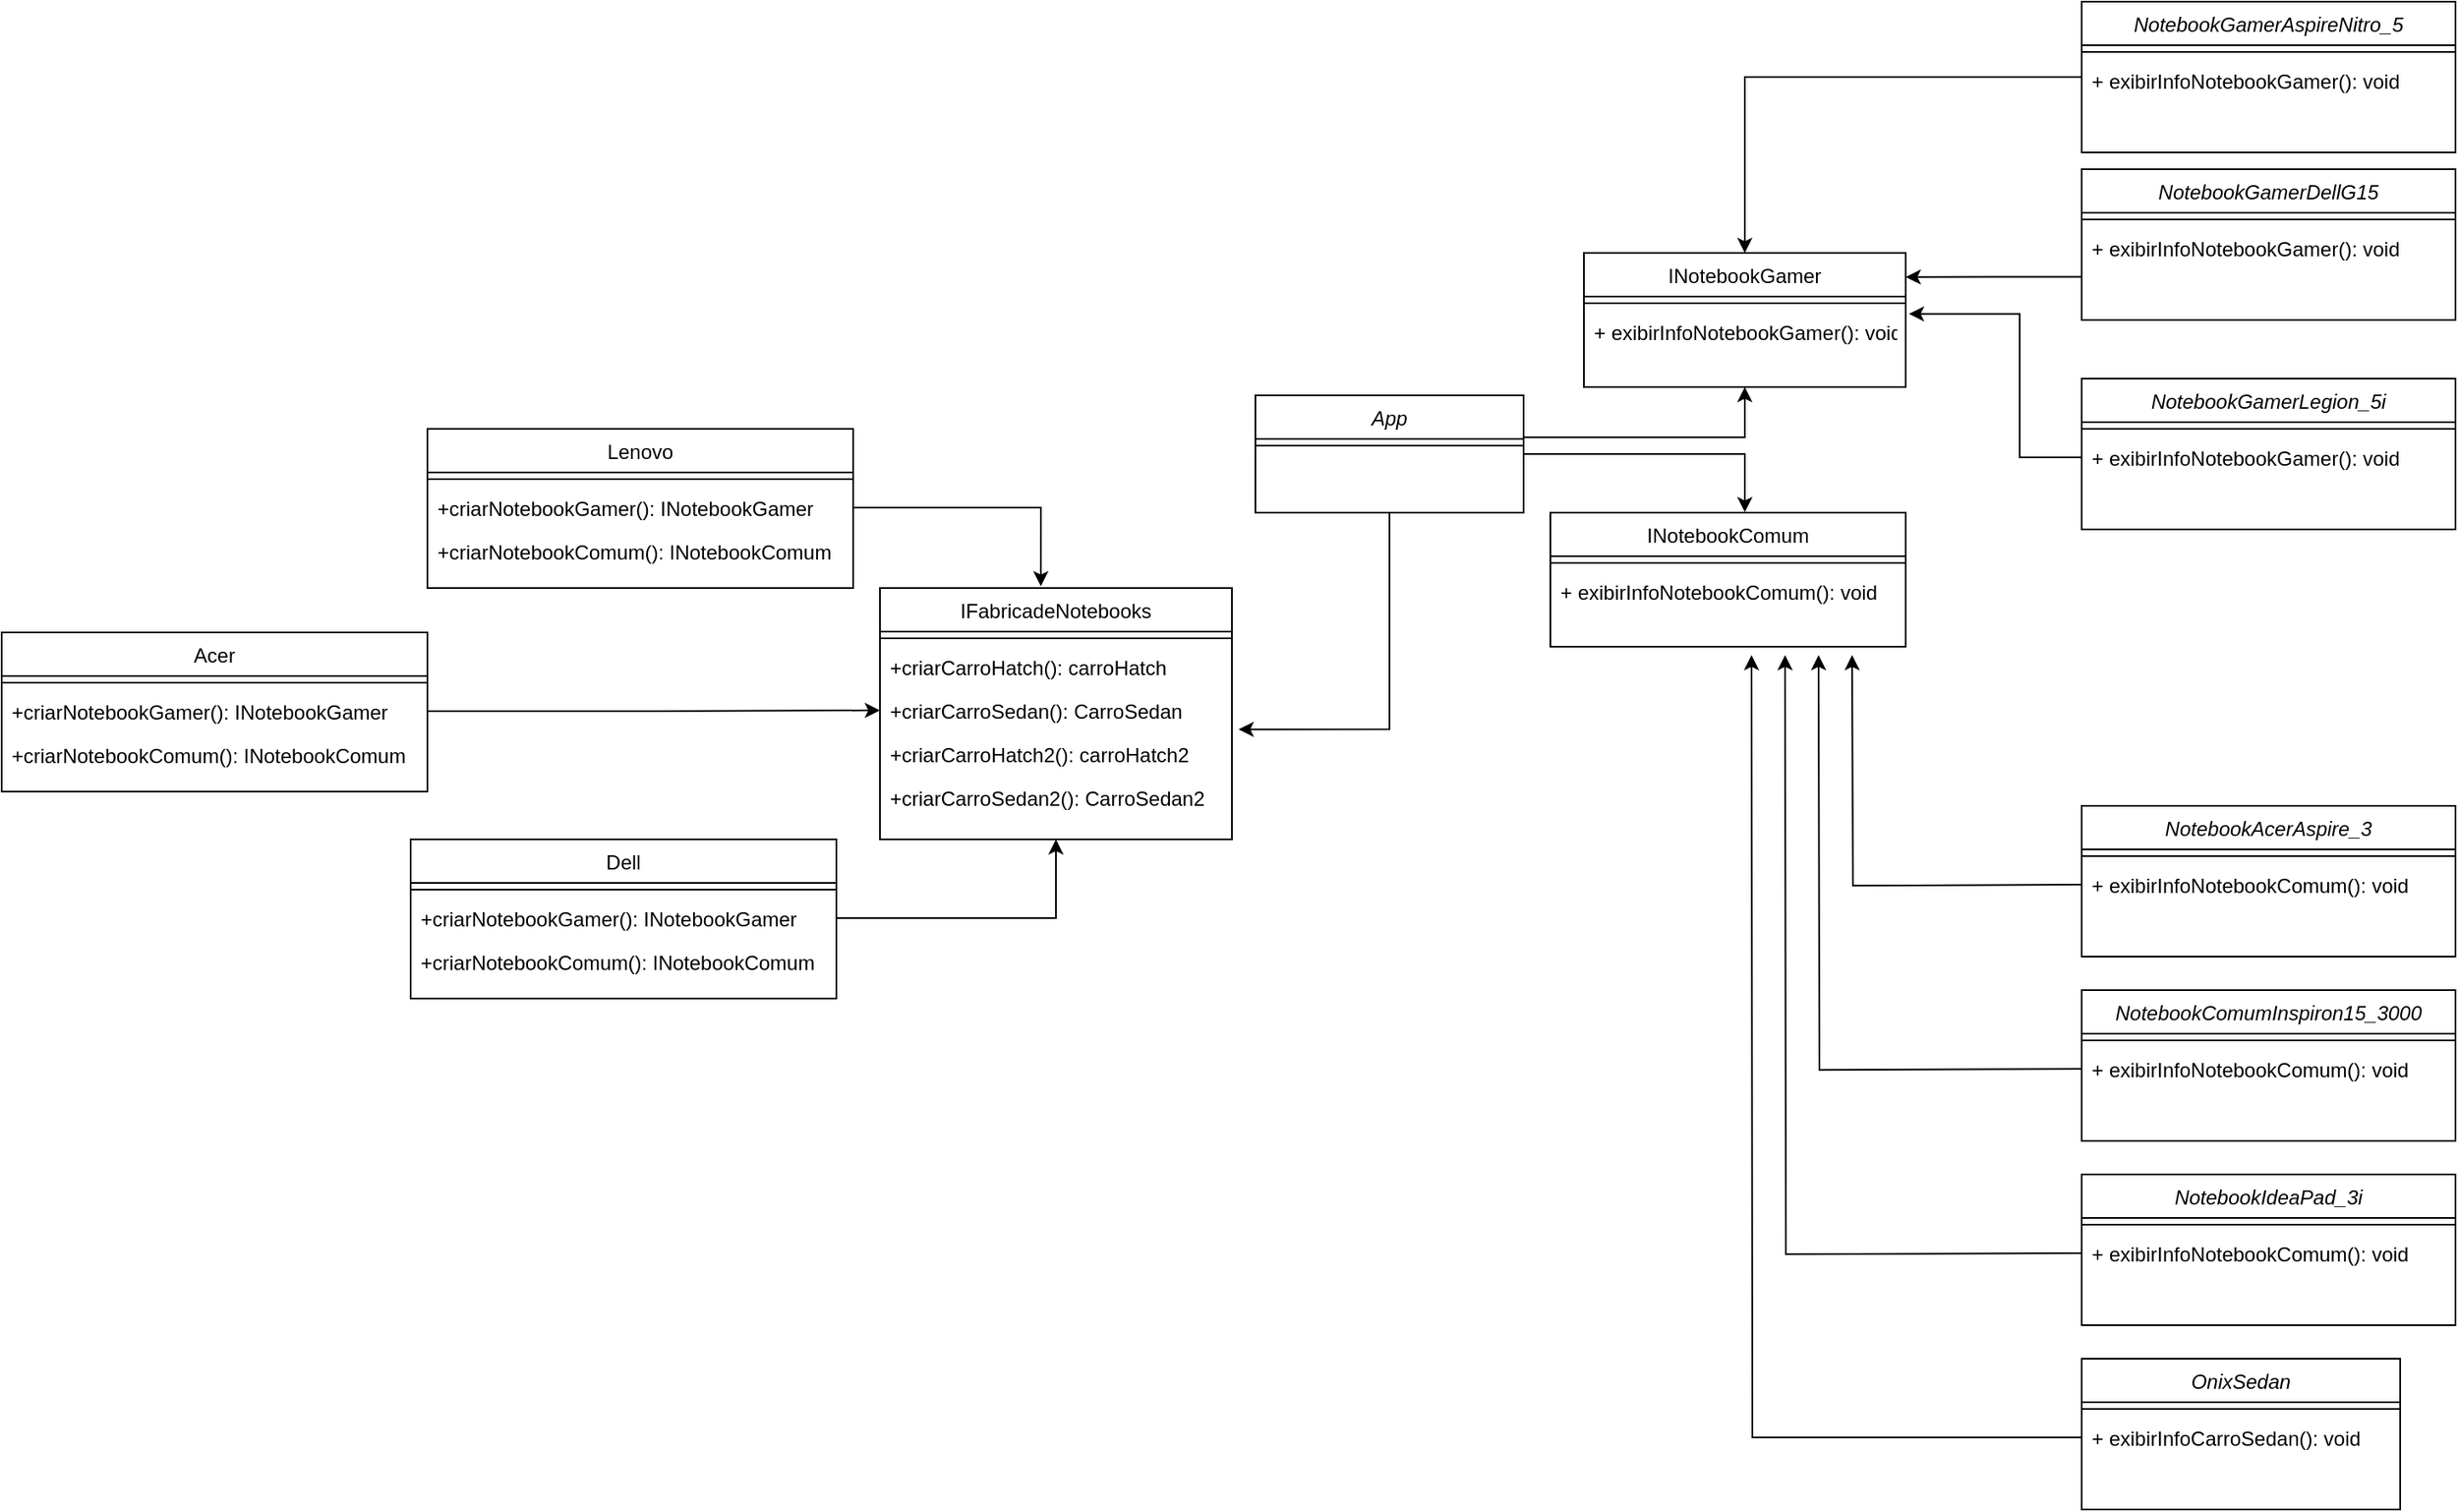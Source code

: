<mxfile version="19.0.3" type="device"><diagram id="C5RBs43oDa-KdzZeNtuy" name="Page-1"><mxGraphModel dx="2131" dy="1810" grid="1" gridSize="10" guides="1" tooltips="1" connect="1" arrows="1" fold="1" page="1" pageScale="1" pageWidth="827" pageHeight="1169" math="0" shadow="0"><root><mxCell id="WIyWlLk6GJQsqaUBKTNV-0"/><mxCell id="WIyWlLk6GJQsqaUBKTNV-1" parent="WIyWlLk6GJQsqaUBKTNV-0"/><mxCell id="eFwMHyjECzt4wCzUsPAu-46" style="edgeStyle=orthogonalEdgeStyle;rounded=0;orthogonalLoop=1;jettySize=auto;html=1;entryX=1.019;entryY=-0.064;entryDx=0;entryDy=0;entryPerimeter=0;" edge="1" parent="WIyWlLk6GJQsqaUBKTNV-1" source="zkfFHV4jXpPFQw0GAbJ--0" target="eFwMHyjECzt4wCzUsPAu-10"><mxGeometry relative="1" as="geometry"/></mxCell><mxCell id="eFwMHyjECzt4wCzUsPAu-48" style="edgeStyle=orthogonalEdgeStyle;rounded=0;orthogonalLoop=1;jettySize=auto;html=1;entryX=0.5;entryY=1;entryDx=0;entryDy=0;exitX=1;exitY=0.25;exitDx=0;exitDy=0;" edge="1" parent="WIyWlLk6GJQsqaUBKTNV-1" source="zkfFHV4jXpPFQw0GAbJ--0" target="zkfFHV4jXpPFQw0GAbJ--17"><mxGeometry relative="1" as="geometry"><Array as="points"><mxPoint x="494" y="100"/><mxPoint x="626" y="100"/></Array></mxGeometry></mxCell><mxCell id="eFwMHyjECzt4wCzUsPAu-51" style="edgeStyle=orthogonalEdgeStyle;rounded=0;orthogonalLoop=1;jettySize=auto;html=1;entryX=0.55;entryY=-0.004;entryDx=0;entryDy=0;entryPerimeter=0;" edge="1" parent="WIyWlLk6GJQsqaUBKTNV-1" source="zkfFHV4jXpPFQw0GAbJ--0" target="eFwMHyjECzt4wCzUsPAu-15"><mxGeometry relative="1" as="geometry"><Array as="points"><mxPoint x="626" y="110"/><mxPoint x="626" y="145"/></Array></mxGeometry></mxCell><mxCell id="zkfFHV4jXpPFQw0GAbJ--0" value="App" style="swimlane;fontStyle=2;align=center;verticalAlign=top;childLayout=stackLayout;horizontal=1;startSize=26;horizontalStack=0;resizeParent=1;resizeLast=0;collapsible=1;marginBottom=0;rounded=0;shadow=0;strokeWidth=1;" parent="WIyWlLk6GJQsqaUBKTNV-1" vertex="1"><mxGeometry x="334" y="75" width="160" height="70" as="geometry"><mxRectangle x="230" y="140" width="160" height="26" as="alternateBounds"/></mxGeometry></mxCell><mxCell id="zkfFHV4jXpPFQw0GAbJ--4" value="" style="line;html=1;strokeWidth=1;align=left;verticalAlign=middle;spacingTop=-1;spacingLeft=3;spacingRight=3;rotatable=0;labelPosition=right;points=[];portConstraint=eastwest;" parent="zkfFHV4jXpPFQw0GAbJ--0" vertex="1"><mxGeometry y="26" width="160" height="8" as="geometry"/></mxCell><mxCell id="zkfFHV4jXpPFQw0GAbJ--13" value="IFabricadeNotebooks" style="swimlane;fontStyle=0;align=center;verticalAlign=top;childLayout=stackLayout;horizontal=1;startSize=26;horizontalStack=0;resizeParent=1;resizeLast=0;collapsible=1;marginBottom=0;rounded=0;shadow=0;strokeWidth=1;" parent="WIyWlLk6GJQsqaUBKTNV-1" vertex="1"><mxGeometry x="110" y="190" width="210" height="150" as="geometry"><mxRectangle x="340" y="380" width="170" height="26" as="alternateBounds"/></mxGeometry></mxCell><mxCell id="zkfFHV4jXpPFQw0GAbJ--15" value="" style="line;html=1;strokeWidth=1;align=left;verticalAlign=middle;spacingTop=-1;spacingLeft=3;spacingRight=3;rotatable=0;labelPosition=right;points=[];portConstraint=eastwest;" parent="zkfFHV4jXpPFQw0GAbJ--13" vertex="1"><mxGeometry y="26" width="210" height="8" as="geometry"/></mxCell><mxCell id="eFwMHyjECzt4wCzUsPAu-9" value="+criarCarroHatch(): carroHatch" style="text;align=left;verticalAlign=top;spacingLeft=4;spacingRight=4;overflow=hidden;rotatable=0;points=[[0,0.5],[1,0.5]];portConstraint=eastwest;" vertex="1" parent="zkfFHV4jXpPFQw0GAbJ--13"><mxGeometry y="34" width="210" height="26" as="geometry"/></mxCell><mxCell id="eFwMHyjECzt4wCzUsPAu-11" value="+criarCarroSedan(): CarroSedan" style="text;align=left;verticalAlign=top;spacingLeft=4;spacingRight=4;overflow=hidden;rotatable=0;points=[[0,0.5],[1,0.5]];portConstraint=eastwest;" vertex="1" parent="zkfFHV4jXpPFQw0GAbJ--13"><mxGeometry y="60" width="210" height="26" as="geometry"/></mxCell><mxCell id="eFwMHyjECzt4wCzUsPAu-10" value="+criarCarroHatch2(): carroHatch2" style="text;align=left;verticalAlign=top;spacingLeft=4;spacingRight=4;overflow=hidden;rotatable=0;points=[[0,0.5],[1,0.5]];portConstraint=eastwest;" vertex="1" parent="zkfFHV4jXpPFQw0GAbJ--13"><mxGeometry y="86" width="210" height="26" as="geometry"/></mxCell><mxCell id="eFwMHyjECzt4wCzUsPAu-12" value="+criarCarroSedan2(): CarroSedan2" style="text;align=left;verticalAlign=top;spacingLeft=4;spacingRight=4;overflow=hidden;rotatable=0;points=[[0,0.5],[1,0.5]];portConstraint=eastwest;" vertex="1" parent="zkfFHV4jXpPFQw0GAbJ--13"><mxGeometry y="112" width="210" height="26" as="geometry"/></mxCell><mxCell id="zkfFHV4jXpPFQw0GAbJ--17" value="INotebookGamer" style="swimlane;fontStyle=0;align=center;verticalAlign=top;childLayout=stackLayout;horizontal=1;startSize=26;horizontalStack=0;resizeParent=1;resizeLast=0;collapsible=1;marginBottom=0;rounded=0;shadow=0;strokeWidth=1;" parent="WIyWlLk6GJQsqaUBKTNV-1" vertex="1"><mxGeometry x="530" y="-10" width="192" height="80" as="geometry"><mxRectangle x="550" y="140" width="160" height="26" as="alternateBounds"/></mxGeometry></mxCell><mxCell id="zkfFHV4jXpPFQw0GAbJ--23" value="" style="line;html=1;strokeWidth=1;align=left;verticalAlign=middle;spacingTop=-1;spacingLeft=3;spacingRight=3;rotatable=0;labelPosition=right;points=[];portConstraint=eastwest;" parent="zkfFHV4jXpPFQw0GAbJ--17" vertex="1"><mxGeometry y="26" width="192" height="8" as="geometry"/></mxCell><mxCell id="zkfFHV4jXpPFQw0GAbJ--24" value="+ exibirInfoNotebookGamer(): void" style="text;align=left;verticalAlign=top;spacingLeft=4;spacingRight=4;overflow=hidden;rotatable=0;points=[[0,0.5],[1,0.5]];portConstraint=eastwest;" parent="zkfFHV4jXpPFQw0GAbJ--17" vertex="1"><mxGeometry y="34" width="192" height="26" as="geometry"/></mxCell><mxCell id="eFwMHyjECzt4wCzUsPAu-15" value="INotebookComum" style="swimlane;fontStyle=0;align=center;verticalAlign=top;childLayout=stackLayout;horizontal=1;startSize=26;horizontalStack=0;resizeParent=1;resizeLast=0;collapsible=1;marginBottom=0;rounded=0;shadow=0;strokeWidth=1;" vertex="1" parent="WIyWlLk6GJQsqaUBKTNV-1"><mxGeometry x="510" y="145" width="212" height="80" as="geometry"><mxRectangle x="550" y="140" width="160" height="26" as="alternateBounds"/></mxGeometry></mxCell><mxCell id="eFwMHyjECzt4wCzUsPAu-16" value="" style="line;html=1;strokeWidth=1;align=left;verticalAlign=middle;spacingTop=-1;spacingLeft=3;spacingRight=3;rotatable=0;labelPosition=right;points=[];portConstraint=eastwest;" vertex="1" parent="eFwMHyjECzt4wCzUsPAu-15"><mxGeometry y="26" width="212" height="8" as="geometry"/></mxCell><mxCell id="eFwMHyjECzt4wCzUsPAu-17" value="+ exibirInfoNotebookComum(): void" style="text;align=left;verticalAlign=top;spacingLeft=4;spacingRight=4;overflow=hidden;rotatable=0;points=[[0,0.5],[1,0.5]];portConstraint=eastwest;" vertex="1" parent="eFwMHyjECzt4wCzUsPAu-15"><mxGeometry y="34" width="212" height="26" as="geometry"/></mxCell><mxCell id="eFwMHyjECzt4wCzUsPAu-52" style="edgeStyle=orthogonalEdgeStyle;rounded=0;orthogonalLoop=1;jettySize=auto;html=1;entryX=0.5;entryY=0;entryDx=0;entryDy=0;" edge="1" parent="WIyWlLk6GJQsqaUBKTNV-1" source="eFwMHyjECzt4wCzUsPAu-18" target="zkfFHV4jXpPFQw0GAbJ--17"><mxGeometry relative="1" as="geometry"/></mxCell><mxCell id="eFwMHyjECzt4wCzUsPAu-18" value="NotebookGamerAspireNitro_5" style="swimlane;fontStyle=2;align=center;verticalAlign=top;childLayout=stackLayout;horizontal=1;startSize=26;horizontalStack=0;resizeParent=1;resizeLast=0;collapsible=1;marginBottom=0;rounded=0;shadow=0;strokeWidth=1;" vertex="1" parent="WIyWlLk6GJQsqaUBKTNV-1"><mxGeometry x="827" y="-160" width="223" height="90" as="geometry"><mxRectangle x="230" y="140" width="160" height="26" as="alternateBounds"/></mxGeometry></mxCell><mxCell id="eFwMHyjECzt4wCzUsPAu-19" value="" style="line;html=1;strokeWidth=1;align=left;verticalAlign=middle;spacingTop=-1;spacingLeft=3;spacingRight=3;rotatable=0;labelPosition=right;points=[];portConstraint=eastwest;" vertex="1" parent="eFwMHyjECzt4wCzUsPAu-18"><mxGeometry y="26" width="223" height="8" as="geometry"/></mxCell><mxCell id="eFwMHyjECzt4wCzUsPAu-20" value="+ exibirInfoNotebookGamer(): void" style="text;align=left;verticalAlign=top;spacingLeft=4;spacingRight=4;overflow=hidden;rotatable=0;points=[[0,0.5],[1,0.5]];portConstraint=eastwest;" vertex="1" parent="eFwMHyjECzt4wCzUsPAu-18"><mxGeometry y="34" width="223" height="26" as="geometry"/></mxCell><mxCell id="eFwMHyjECzt4wCzUsPAu-54" style="edgeStyle=orthogonalEdgeStyle;rounded=0;orthogonalLoop=1;jettySize=auto;html=1;entryX=1;entryY=0.179;entryDx=0;entryDy=0;entryPerimeter=0;" edge="1" parent="WIyWlLk6GJQsqaUBKTNV-1" source="eFwMHyjECzt4wCzUsPAu-21" target="zkfFHV4jXpPFQw0GAbJ--17"><mxGeometry relative="1" as="geometry"><Array as="points"><mxPoint x="774" y="4"/></Array></mxGeometry></mxCell><mxCell id="eFwMHyjECzt4wCzUsPAu-21" value="NotebookGamerDellG15" style="swimlane;fontStyle=2;align=center;verticalAlign=top;childLayout=stackLayout;horizontal=1;startSize=26;horizontalStack=0;resizeParent=1;resizeLast=0;collapsible=1;marginBottom=0;rounded=0;shadow=0;strokeWidth=1;" vertex="1" parent="WIyWlLk6GJQsqaUBKTNV-1"><mxGeometry x="827" y="-60" width="223" height="90" as="geometry"><mxRectangle x="230" y="140" width="160" height="26" as="alternateBounds"/></mxGeometry></mxCell><mxCell id="eFwMHyjECzt4wCzUsPAu-22" value="" style="line;html=1;strokeWidth=1;align=left;verticalAlign=middle;spacingTop=-1;spacingLeft=3;spacingRight=3;rotatable=0;labelPosition=right;points=[];portConstraint=eastwest;" vertex="1" parent="eFwMHyjECzt4wCzUsPAu-21"><mxGeometry y="26" width="223" height="8" as="geometry"/></mxCell><mxCell id="eFwMHyjECzt4wCzUsPAu-82" value="+ exibirInfoNotebookGamer(): void" style="text;align=left;verticalAlign=top;spacingLeft=4;spacingRight=4;overflow=hidden;rotatable=0;points=[[0,0.5],[1,0.5]];portConstraint=eastwest;" vertex="1" parent="eFwMHyjECzt4wCzUsPAu-21"><mxGeometry y="34" width="223" height="26" as="geometry"/></mxCell><mxCell id="eFwMHyjECzt4wCzUsPAu-24" value="NotebookGamerLegion_5i" style="swimlane;fontStyle=2;align=center;verticalAlign=top;childLayout=stackLayout;horizontal=1;startSize=26;horizontalStack=0;resizeParent=1;resizeLast=0;collapsible=1;marginBottom=0;rounded=0;shadow=0;strokeWidth=1;" vertex="1" parent="WIyWlLk6GJQsqaUBKTNV-1"><mxGeometry x="827" y="65" width="223" height="90" as="geometry"><mxRectangle x="230" y="140" width="160" height="26" as="alternateBounds"/></mxGeometry></mxCell><mxCell id="eFwMHyjECzt4wCzUsPAu-25" value="" style="line;html=1;strokeWidth=1;align=left;verticalAlign=middle;spacingTop=-1;spacingLeft=3;spacingRight=3;rotatable=0;labelPosition=right;points=[];portConstraint=eastwest;" vertex="1" parent="eFwMHyjECzt4wCzUsPAu-24"><mxGeometry y="26" width="223" height="8" as="geometry"/></mxCell><mxCell id="eFwMHyjECzt4wCzUsPAu-84" value="+ exibirInfoNotebookGamer(): void" style="text;align=left;verticalAlign=top;spacingLeft=4;spacingRight=4;overflow=hidden;rotatable=0;points=[[0,0.5],[1,0.5]];portConstraint=eastwest;" vertex="1" parent="eFwMHyjECzt4wCzUsPAu-24"><mxGeometry y="34" width="223" height="26" as="geometry"/></mxCell><mxCell id="eFwMHyjECzt4wCzUsPAu-30" value="NotebookAcerAspire_3" style="swimlane;fontStyle=2;align=center;verticalAlign=top;childLayout=stackLayout;horizontal=1;startSize=26;horizontalStack=0;resizeParent=1;resizeLast=0;collapsible=1;marginBottom=0;rounded=0;shadow=0;strokeWidth=1;" vertex="1" parent="WIyWlLk6GJQsqaUBKTNV-1"><mxGeometry x="827" y="320" width="223" height="90" as="geometry"><mxRectangle x="230" y="140" width="160" height="26" as="alternateBounds"/></mxGeometry></mxCell><mxCell id="eFwMHyjECzt4wCzUsPAu-31" value="" style="line;html=1;strokeWidth=1;align=left;verticalAlign=middle;spacingTop=-1;spacingLeft=3;spacingRight=3;rotatable=0;labelPosition=right;points=[];portConstraint=eastwest;" vertex="1" parent="eFwMHyjECzt4wCzUsPAu-30"><mxGeometry y="26" width="223" height="8" as="geometry"/></mxCell><mxCell id="eFwMHyjECzt4wCzUsPAu-85" value="+ exibirInfoNotebookComum(): void" style="text;align=left;verticalAlign=top;spacingLeft=4;spacingRight=4;overflow=hidden;rotatable=0;points=[[0,0.5],[1,0.5]];portConstraint=eastwest;" vertex="1" parent="eFwMHyjECzt4wCzUsPAu-30"><mxGeometry y="34" width="223" height="26" as="geometry"/></mxCell><mxCell id="eFwMHyjECzt4wCzUsPAu-35" value="NotebookComumInspiron15_3000" style="swimlane;fontStyle=2;align=center;verticalAlign=top;childLayout=stackLayout;horizontal=1;startSize=26;horizontalStack=0;resizeParent=1;resizeLast=0;collapsible=1;marginBottom=0;rounded=0;shadow=0;strokeWidth=1;" vertex="1" parent="WIyWlLk6GJQsqaUBKTNV-1"><mxGeometry x="827" y="430" width="223" height="90" as="geometry"><mxRectangle x="230" y="140" width="160" height="26" as="alternateBounds"/></mxGeometry></mxCell><mxCell id="eFwMHyjECzt4wCzUsPAu-36" value="" style="line;html=1;strokeWidth=1;align=left;verticalAlign=middle;spacingTop=-1;spacingLeft=3;spacingRight=3;rotatable=0;labelPosition=right;points=[];portConstraint=eastwest;" vertex="1" parent="eFwMHyjECzt4wCzUsPAu-35"><mxGeometry y="26" width="223" height="8" as="geometry"/></mxCell><mxCell id="eFwMHyjECzt4wCzUsPAu-86" value="+ exibirInfoNotebookComum(): void" style="text;align=left;verticalAlign=top;spacingLeft=4;spacingRight=4;overflow=hidden;rotatable=0;points=[[0,0.5],[1,0.5]];portConstraint=eastwest;" vertex="1" parent="eFwMHyjECzt4wCzUsPAu-35"><mxGeometry y="34" width="223" height="26" as="geometry"/></mxCell><mxCell id="eFwMHyjECzt4wCzUsPAu-38" value="NotebookIdeaPad_3i" style="swimlane;fontStyle=2;align=center;verticalAlign=top;childLayout=stackLayout;horizontal=1;startSize=26;horizontalStack=0;resizeParent=1;resizeLast=0;collapsible=1;marginBottom=0;rounded=0;shadow=0;strokeWidth=1;" vertex="1" parent="WIyWlLk6GJQsqaUBKTNV-1"><mxGeometry x="827" y="540" width="223" height="90" as="geometry"><mxRectangle x="230" y="140" width="160" height="26" as="alternateBounds"/></mxGeometry></mxCell><mxCell id="eFwMHyjECzt4wCzUsPAu-39" value="" style="line;html=1;strokeWidth=1;align=left;verticalAlign=middle;spacingTop=-1;spacingLeft=3;spacingRight=3;rotatable=0;labelPosition=right;points=[];portConstraint=eastwest;" vertex="1" parent="eFwMHyjECzt4wCzUsPAu-38"><mxGeometry y="26" width="223" height="8" as="geometry"/></mxCell><mxCell id="eFwMHyjECzt4wCzUsPAu-87" value="+ exibirInfoNotebookComum(): void" style="text;align=left;verticalAlign=top;spacingLeft=4;spacingRight=4;overflow=hidden;rotatable=0;points=[[0,0.5],[1,0.5]];portConstraint=eastwest;" vertex="1" parent="eFwMHyjECzt4wCzUsPAu-38"><mxGeometry y="34" width="223" height="26" as="geometry"/></mxCell><mxCell id="eFwMHyjECzt4wCzUsPAu-41" value="OnixSedan" style="swimlane;fontStyle=2;align=center;verticalAlign=top;childLayout=stackLayout;horizontal=1;startSize=26;horizontalStack=0;resizeParent=1;resizeLast=0;collapsible=1;marginBottom=0;rounded=0;shadow=0;strokeWidth=1;" vertex="1" parent="WIyWlLk6GJQsqaUBKTNV-1"><mxGeometry x="827" y="650" width="190" height="90" as="geometry"><mxRectangle x="230" y="140" width="160" height="26" as="alternateBounds"/></mxGeometry></mxCell><mxCell id="eFwMHyjECzt4wCzUsPAu-42" value="" style="line;html=1;strokeWidth=1;align=left;verticalAlign=middle;spacingTop=-1;spacingLeft=3;spacingRight=3;rotatable=0;labelPosition=right;points=[];portConstraint=eastwest;" vertex="1" parent="eFwMHyjECzt4wCzUsPAu-41"><mxGeometry y="26" width="190" height="8" as="geometry"/></mxCell><mxCell id="eFwMHyjECzt4wCzUsPAu-43" value="+ exibirInfoCarroSedan(): void" style="text;align=left;verticalAlign=top;spacingLeft=4;spacingRight=4;overflow=hidden;rotatable=0;points=[[0,0.5],[1,0.5]];portConstraint=eastwest;" vertex="1" parent="eFwMHyjECzt4wCzUsPAu-41"><mxGeometry y="34" width="190" height="26" as="geometry"/></mxCell><mxCell id="eFwMHyjECzt4wCzUsPAu-57" style="edgeStyle=orthogonalEdgeStyle;rounded=0;orthogonalLoop=1;jettySize=auto;html=1;entryX=1.01;entryY=0.091;entryDx=0;entryDy=0;entryPerimeter=0;" edge="1" parent="WIyWlLk6GJQsqaUBKTNV-1" target="zkfFHV4jXpPFQw0GAbJ--24"><mxGeometry relative="1" as="geometry"><mxPoint x="827.0" y="112" as="sourcePoint"/><Array as="points"><mxPoint x="790" y="112"/><mxPoint x="790" y="26"/></Array></mxGeometry></mxCell><mxCell id="eFwMHyjECzt4wCzUsPAu-58" style="edgeStyle=orthogonalEdgeStyle;rounded=0;orthogonalLoop=1;jettySize=auto;html=1;" edge="1" parent="WIyWlLk6GJQsqaUBKTNV-1"><mxGeometry relative="1" as="geometry"><mxPoint x="690" y="230" as="targetPoint"/><mxPoint x="827.0" y="367.059" as="sourcePoint"/></mxGeometry></mxCell><mxCell id="eFwMHyjECzt4wCzUsPAu-59" style="edgeStyle=orthogonalEdgeStyle;rounded=0;orthogonalLoop=1;jettySize=auto;html=1;" edge="1" parent="WIyWlLk6GJQsqaUBKTNV-1"><mxGeometry relative="1" as="geometry"><mxPoint x="670" y="230" as="targetPoint"/><mxPoint x="827.0" y="477.059" as="sourcePoint"/></mxGeometry></mxCell><mxCell id="eFwMHyjECzt4wCzUsPAu-60" style="edgeStyle=orthogonalEdgeStyle;rounded=0;orthogonalLoop=1;jettySize=auto;html=1;" edge="1" parent="WIyWlLk6GJQsqaUBKTNV-1"><mxGeometry relative="1" as="geometry"><mxPoint x="650" y="230" as="targetPoint"/><mxPoint x="827.0" y="587.059" as="sourcePoint"/></mxGeometry></mxCell><mxCell id="eFwMHyjECzt4wCzUsPAu-61" style="edgeStyle=orthogonalEdgeStyle;rounded=0;orthogonalLoop=1;jettySize=auto;html=1;" edge="1" parent="WIyWlLk6GJQsqaUBKTNV-1" source="eFwMHyjECzt4wCzUsPAu-43"><mxGeometry relative="1" as="geometry"><mxPoint x="630" y="230" as="targetPoint"/></mxGeometry></mxCell><mxCell id="eFwMHyjECzt4wCzUsPAu-62" value="Acer" style="swimlane;fontStyle=0;align=center;verticalAlign=top;childLayout=stackLayout;horizontal=1;startSize=26;horizontalStack=0;resizeParent=1;resizeLast=0;collapsible=1;marginBottom=0;rounded=0;shadow=0;strokeWidth=1;" vertex="1" parent="WIyWlLk6GJQsqaUBKTNV-1"><mxGeometry x="-414" y="216.5" width="254" height="95" as="geometry"><mxRectangle x="130" y="380" width="160" height="26" as="alternateBounds"/></mxGeometry></mxCell><mxCell id="eFwMHyjECzt4wCzUsPAu-63" value="" style="line;html=1;strokeWidth=1;align=left;verticalAlign=middle;spacingTop=-1;spacingLeft=3;spacingRight=3;rotatable=0;labelPosition=right;points=[];portConstraint=eastwest;" vertex="1" parent="eFwMHyjECzt4wCzUsPAu-62"><mxGeometry y="26" width="254" height="8" as="geometry"/></mxCell><mxCell id="eFwMHyjECzt4wCzUsPAu-64" value="+criarNotebookGamer(): INotebookGamer" style="text;align=left;verticalAlign=top;spacingLeft=4;spacingRight=4;overflow=hidden;rotatable=0;points=[[0,0.5],[1,0.5]];portConstraint=eastwest;" vertex="1" parent="eFwMHyjECzt4wCzUsPAu-62"><mxGeometry y="34" width="254" height="26" as="geometry"/></mxCell><mxCell id="eFwMHyjECzt4wCzUsPAu-65" value="+criarNotebookComum(): INotebookComum" style="text;align=left;verticalAlign=top;spacingLeft=4;spacingRight=4;overflow=hidden;rotatable=0;points=[[0,0.5],[1,0.5]];portConstraint=eastwest;" vertex="1" parent="eFwMHyjECzt4wCzUsPAu-62"><mxGeometry y="60" width="254" height="26" as="geometry"/></mxCell><mxCell id="eFwMHyjECzt4wCzUsPAu-68" value="Dell" style="swimlane;fontStyle=0;align=center;verticalAlign=top;childLayout=stackLayout;horizontal=1;startSize=26;horizontalStack=0;resizeParent=1;resizeLast=0;collapsible=1;marginBottom=0;rounded=0;shadow=0;strokeWidth=1;" vertex="1" parent="WIyWlLk6GJQsqaUBKTNV-1"><mxGeometry x="-170" y="340" width="254" height="95" as="geometry"><mxRectangle x="130" y="380" width="160" height="26" as="alternateBounds"/></mxGeometry></mxCell><mxCell id="eFwMHyjECzt4wCzUsPAu-69" value="" style="line;html=1;strokeWidth=1;align=left;verticalAlign=middle;spacingTop=-1;spacingLeft=3;spacingRight=3;rotatable=0;labelPosition=right;points=[];portConstraint=eastwest;" vertex="1" parent="eFwMHyjECzt4wCzUsPAu-68"><mxGeometry y="26" width="254" height="8" as="geometry"/></mxCell><mxCell id="eFwMHyjECzt4wCzUsPAu-70" value="+criarNotebookGamer(): INotebookGamer" style="text;align=left;verticalAlign=top;spacingLeft=4;spacingRight=4;overflow=hidden;rotatable=0;points=[[0,0.5],[1,0.5]];portConstraint=eastwest;" vertex="1" parent="eFwMHyjECzt4wCzUsPAu-68"><mxGeometry y="34" width="254" height="26" as="geometry"/></mxCell><mxCell id="eFwMHyjECzt4wCzUsPAu-71" value="+criarNotebookComum(): INotebookComum" style="text;align=left;verticalAlign=top;spacingLeft=4;spacingRight=4;overflow=hidden;rotatable=0;points=[[0,0.5],[1,0.5]];portConstraint=eastwest;" vertex="1" parent="eFwMHyjECzt4wCzUsPAu-68"><mxGeometry y="60" width="254" height="26" as="geometry"/></mxCell><mxCell id="eFwMHyjECzt4wCzUsPAu-72" value="Lenovo" style="swimlane;fontStyle=0;align=center;verticalAlign=top;childLayout=stackLayout;horizontal=1;startSize=26;horizontalStack=0;resizeParent=1;resizeLast=0;collapsible=1;marginBottom=0;rounded=0;shadow=0;strokeWidth=1;" vertex="1" parent="WIyWlLk6GJQsqaUBKTNV-1"><mxGeometry x="-160" y="95" width="254" height="95" as="geometry"><mxRectangle x="130" y="380" width="160" height="26" as="alternateBounds"/></mxGeometry></mxCell><mxCell id="eFwMHyjECzt4wCzUsPAu-73" value="" style="line;html=1;strokeWidth=1;align=left;verticalAlign=middle;spacingTop=-1;spacingLeft=3;spacingRight=3;rotatable=0;labelPosition=right;points=[];portConstraint=eastwest;" vertex="1" parent="eFwMHyjECzt4wCzUsPAu-72"><mxGeometry y="26" width="254" height="8" as="geometry"/></mxCell><mxCell id="eFwMHyjECzt4wCzUsPAu-74" value="+criarNotebookGamer(): INotebookGamer" style="text;align=left;verticalAlign=top;spacingLeft=4;spacingRight=4;overflow=hidden;rotatable=0;points=[[0,0.5],[1,0.5]];portConstraint=eastwest;" vertex="1" parent="eFwMHyjECzt4wCzUsPAu-72"><mxGeometry y="34" width="254" height="26" as="geometry"/></mxCell><mxCell id="eFwMHyjECzt4wCzUsPAu-75" value="+criarNotebookComum(): INotebookComum" style="text;align=left;verticalAlign=top;spacingLeft=4;spacingRight=4;overflow=hidden;rotatable=0;points=[[0,0.5],[1,0.5]];portConstraint=eastwest;" vertex="1" parent="eFwMHyjECzt4wCzUsPAu-72"><mxGeometry y="60" width="254" height="26" as="geometry"/></mxCell><mxCell id="eFwMHyjECzt4wCzUsPAu-76" style="edgeStyle=orthogonalEdgeStyle;rounded=0;orthogonalLoop=1;jettySize=auto;html=1;entryX=0.5;entryY=1;entryDx=0;entryDy=0;" edge="1" parent="WIyWlLk6GJQsqaUBKTNV-1" source="eFwMHyjECzt4wCzUsPAu-70" target="zkfFHV4jXpPFQw0GAbJ--13"><mxGeometry relative="1" as="geometry"/></mxCell><mxCell id="eFwMHyjECzt4wCzUsPAu-79" style="edgeStyle=orthogonalEdgeStyle;rounded=0;orthogonalLoop=1;jettySize=auto;html=1;entryX=0.457;entryY=-0.007;entryDx=0;entryDy=0;entryPerimeter=0;" edge="1" parent="WIyWlLk6GJQsqaUBKTNV-1" source="eFwMHyjECzt4wCzUsPAu-74" target="zkfFHV4jXpPFQw0GAbJ--13"><mxGeometry relative="1" as="geometry"/></mxCell><mxCell id="eFwMHyjECzt4wCzUsPAu-80" style="edgeStyle=orthogonalEdgeStyle;rounded=0;orthogonalLoop=1;jettySize=auto;html=1;entryX=0;entryY=0.5;entryDx=0;entryDy=0;" edge="1" parent="WIyWlLk6GJQsqaUBKTNV-1" source="eFwMHyjECzt4wCzUsPAu-64" target="eFwMHyjECzt4wCzUsPAu-11"><mxGeometry relative="1" as="geometry"/></mxCell></root></mxGraphModel></diagram></mxfile>